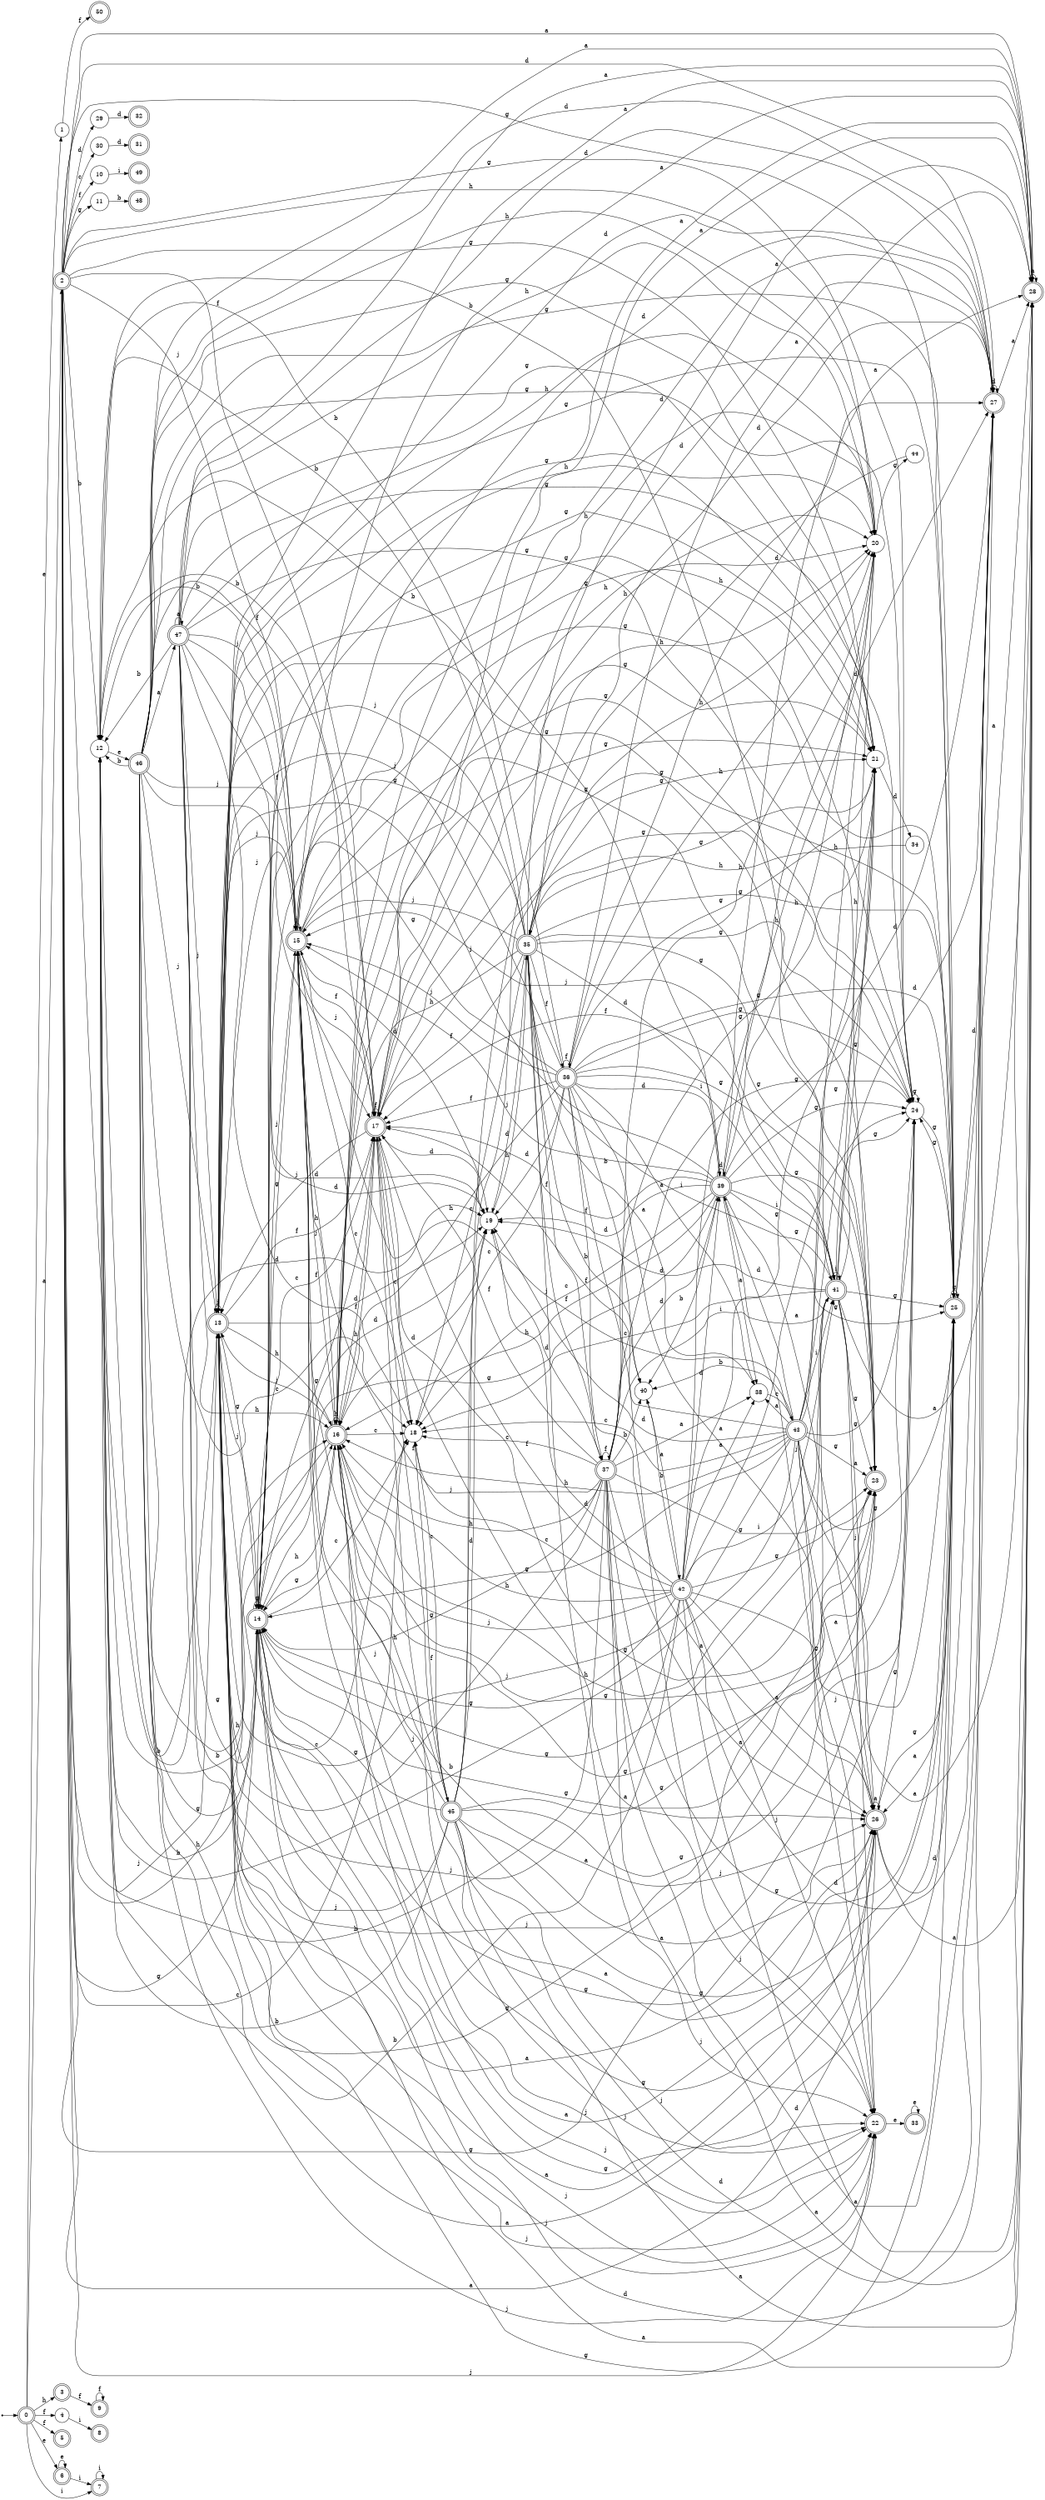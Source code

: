 digraph finite_state_machine {
rankdir=LR;
size="20,20";
node [shape = point]; "dummy0"
node [shape = doublecircle]; "0";"dummy0" -> "0";
node [shape = circle]; "1";
node [shape = doublecircle]; "2";node [shape = doublecircle]; "3";node [shape = circle]; "4";
node [shape = doublecircle]; "5";node [shape = doublecircle]; "6";node [shape = doublecircle]; "7";node [shape = doublecircle]; "8";node [shape = doublecircle]; "9";node [shape = circle]; "10";
node [shape = circle]; "11";
node [shape = circle]; "12";
node [shape = doublecircle]; "13";node [shape = doublecircle]; "14";node [shape = doublecircle]; "15";node [shape = doublecircle]; "16";node [shape = doublecircle]; "17";node [shape = circle]; "18";
node [shape = circle]; "19";
node [shape = circle]; "20";
node [shape = circle]; "21";
node [shape = doublecircle]; "22";node [shape = doublecircle]; "23";node [shape = circle]; "24";
node [shape = doublecircle]; "25";node [shape = doublecircle]; "26";node [shape = doublecircle]; "27";node [shape = doublecircle]; "28";node [shape = circle]; "29";
node [shape = circle]; "30";
node [shape = doublecircle]; "31";node [shape = doublecircle]; "32";node [shape = doublecircle]; "33";node [shape = circle]; "34";
node [shape = doublecircle]; "35";node [shape = doublecircle]; "36";node [shape = doublecircle]; "37";node [shape = circle]; "38";
node [shape = doublecircle]; "39";node [shape = circle]; "40";
node [shape = doublecircle]; "41";node [shape = doublecircle]; "42";node [shape = doublecircle]; "43";node [shape = circle]; "44";
node [shape = doublecircle]; "45";node [shape = doublecircle]; "46";node [shape = doublecircle]; "47";node [shape = doublecircle]; "48";node [shape = doublecircle]; "49";node [shape = doublecircle]; "50";"0" -> "1" [label = "e"];
 "0" -> "6" [label = "e"];
 "0" -> "2" [label = "a"];
 "0" -> "3" [label = "h"];
 "0" -> "4" [label = "f"];
 "0" -> "5" [label = "f"];
 "0" -> "7" [label = "i"];
 "7" -> "7" [label = "i"];
 "6" -> "6" [label = "e"];
 "6" -> "7" [label = "i"];
 "4" -> "8" [label = "i"];
 "3" -> "9" [label = "f"];
 "9" -> "9" [label = "f"];
 "2" -> "17" [label = "f"];
 "2" -> "10" [label = "f"];
 "2" -> "21" [label = "g"];
 "2" -> "23" [label = "g"];
 "2" -> "24" [label = "g"];
 "2" -> "25" [label = "g"];
 "2" -> "11" [label = "g"];
 "2" -> "14" [label = "g"];
 "2" -> "12" [label = "b"];
 "2" -> "13" [label = "j"];
 "2" -> "22" [label = "j"];
 "2" -> "15" [label = "j"];
 "2" -> "16" [label = "h"];
 "2" -> "20" [label = "h"];
 "2" -> "18" [label = "c"];
 "2" -> "30" [label = "c"];
 "2" -> "27" [label = "d"];
 "2" -> "19" [label = "d"];
 "2" -> "29" [label = "d"];
 "2" -> "26" [label = "a"];
 "2" -> "28" [label = "a"];
 "30" -> "31" [label = "d"];
 "29" -> "32" [label = "d"];
 "28" -> "28" [label = "a"];
 "27" -> "27" [label = "d"];
 "27" -> "28" [label = "a"];
 "26" -> "26" [label = "a"];
 "26" -> "28" [label = "a"];
 "26" -> "24" [label = "g"];
 "26" -> "25" [label = "g"];
 "26" -> "27" [label = "d"];
 "25" -> "24" [label = "g"];
 "25" -> "25" [label = "g"];
 "25" -> "26" [label = "a"];
 "25" -> "28" [label = "a"];
 "25" -> "27" [label = "d"];
 "24" -> "24" [label = "g"];
 "24" -> "25" [label = "g"];
 "22" -> "33" [label = "e"];
 "33" -> "33" [label = "e"];
 "21" -> "34" [label = "d"];
 "34" -> "35" [label = "h"];
 "35" -> "27" [label = "d"];
 "35" -> "19" [label = "d"];
 "35" -> "39" [label = "d"];
 "35" -> "16" [label = "h"];
 "35" -> "20" [label = "h"];
 "35" -> "21" [label = "g"];
 "35" -> "23" [label = "g"];
 "35" -> "24" [label = "g"];
 "35" -> "25" [label = "g"];
 "35" -> "14" [label = "g"];
 "35" -> "17" [label = "f"];
 "35" -> "36" [label = "f"];
 "35" -> "37" [label = "f"];
 "35" -> "26" [label = "a"];
 "35" -> "28" [label = "a"];
 "35" -> "38" [label = "a"];
 "35" -> "40" [label = "b"];
 "35" -> "12" [label = "b"];
 "35" -> "41" [label = "i"];
 "35" -> "13" [label = "j"];
 "35" -> "22" [label = "j"];
 "35" -> "15" [label = "j"];
 "35" -> "18" [label = "c"];
 "41" -> "41" [label = "i"];
 "41" -> "27" [label = "d"];
 "41" -> "19" [label = "d"];
 "41" -> "16" [label = "h"];
 "41" -> "20" [label = "h"];
 "41" -> "21" [label = "g"];
 "41" -> "23" [label = "g"];
 "41" -> "24" [label = "g"];
 "41" -> "25" [label = "g"];
 "41" -> "14" [label = "g"];
 "41" -> "12" [label = "b"];
 "41" -> "13" [label = "j"];
 "41" -> "22" [label = "j"];
 "41" -> "15" [label = "j"];
 "41" -> "17" [label = "f"];
 "41" -> "18" [label = "c"];
 "41" -> "26" [label = "a"];
 "41" -> "28" [label = "a"];
 "40" -> "42" [label = "a"];
 "42" -> "40" [label = "b"];
 "42" -> "12" [label = "b"];
 "42" -> "26" [label = "a"];
 "42" -> "28" [label = "a"];
 "42" -> "38" [label = "a"];
 "42" -> "27" [label = "d"];
 "42" -> "19" [label = "d"];
 "42" -> "39" [label = "d"];
 "42" -> "16" [label = "h"];
 "42" -> "20" [label = "h"];
 "42" -> "21" [label = "g"];
 "42" -> "23" [label = "g"];
 "42" -> "24" [label = "g"];
 "42" -> "25" [label = "g"];
 "42" -> "14" [label = "g"];
 "42" -> "41" [label = "i"];
 "42" -> "13" [label = "j"];
 "42" -> "22" [label = "j"];
 "42" -> "15" [label = "j"];
 "42" -> "17" [label = "f"];
 "42" -> "18" [label = "c"];
 "39" -> "27" [label = "d"];
 "39" -> "19" [label = "d"];
 "39" -> "39" [label = "d"];
 "39" -> "26" [label = "a"];
 "39" -> "28" [label = "a"];
 "39" -> "38" [label = "a"];
 "39" -> "40" [label = "b"];
 "39" -> "12" [label = "b"];
 "39" -> "16" [label = "h"];
 "39" -> "20" [label = "h"];
 "39" -> "21" [label = "g"];
 "39" -> "23" [label = "g"];
 "39" -> "24" [label = "g"];
 "39" -> "25" [label = "g"];
 "39" -> "14" [label = "g"];
 "39" -> "41" [label = "i"];
 "39" -> "13" [label = "j"];
 "39" -> "22" [label = "j"];
 "39" -> "15" [label = "j"];
 "39" -> "17" [label = "f"];
 "39" -> "18" [label = "c"];
 "38" -> "43" [label = "c"];
 "43" -> "26" [label = "a"];
 "43" -> "28" [label = "a"];
 "43" -> "38" [label = "a"];
 "43" -> "27" [label = "d"];
 "43" -> "19" [label = "d"];
 "43" -> "39" [label = "d"];
 "43" -> "40" [label = "b"];
 "43" -> "12" [label = "b"];
 "43" -> "16" [label = "h"];
 "43" -> "20" [label = "h"];
 "43" -> "21" [label = "g"];
 "43" -> "23" [label = "g"];
 "43" -> "24" [label = "g"];
 "43" -> "25" [label = "g"];
 "43" -> "14" [label = "g"];
 "43" -> "41" [label = "i"];
 "43" -> "13" [label = "j"];
 "43" -> "22" [label = "j"];
 "43" -> "15" [label = "j"];
 "43" -> "17" [label = "f"];
 "43" -> "18" [label = "c"];
 "37" -> "17" [label = "f"];
 "37" -> "37" [label = "f"];
 "37" -> "27" [label = "d"];
 "37" -> "19" [label = "d"];
 "37" -> "39" [label = "d"];
 "37" -> "16" [label = "h"];
 "37" -> "20" [label = "h"];
 "37" -> "21" [label = "g"];
 "37" -> "23" [label = "g"];
 "37" -> "24" [label = "g"];
 "37" -> "25" [label = "g"];
 "37" -> "14" [label = "g"];
 "37" -> "26" [label = "a"];
 "37" -> "28" [label = "a"];
 "37" -> "38" [label = "a"];
 "37" -> "40" [label = "b"];
 "37" -> "12" [label = "b"];
 "37" -> "41" [label = "i"];
 "37" -> "13" [label = "j"];
 "37" -> "22" [label = "j"];
 "37" -> "15" [label = "j"];
 "37" -> "18" [label = "c"];
 "36" -> "17" [label = "f"];
 "36" -> "36" [label = "f"];
 "36" -> "37" [label = "f"];
 "36" -> "27" [label = "d"];
 "36" -> "19" [label = "d"];
 "36" -> "39" [label = "d"];
 "36" -> "16" [label = "h"];
 "36" -> "20" [label = "h"];
 "36" -> "21" [label = "g"];
 "36" -> "23" [label = "g"];
 "36" -> "24" [label = "g"];
 "36" -> "25" [label = "g"];
 "36" -> "14" [label = "g"];
 "36" -> "26" [label = "a"];
 "36" -> "28" [label = "a"];
 "36" -> "38" [label = "a"];
 "36" -> "40" [label = "b"];
 "36" -> "12" [label = "b"];
 "36" -> "41" [label = "i"];
 "36" -> "13" [label = "j"];
 "36" -> "22" [label = "j"];
 "36" -> "15" [label = "j"];
 "36" -> "18" [label = "c"];
 "20" -> "44" [label = "g"];
 "44" -> "35" [label = "h"];
 "19" -> "35" [label = "h"];
 "18" -> "45" [label = "f"];
 "45" -> "18" [label = "c"];
 "45" -> "12" [label = "b"];
 "45" -> "13" [label = "j"];
 "45" -> "22" [label = "j"];
 "45" -> "15" [label = "j"];
 "45" -> "21" [label = "g"];
 "45" -> "23" [label = "g"];
 "45" -> "24" [label = "g"];
 "45" -> "25" [label = "g"];
 "45" -> "14" [label = "g"];
 "45" -> "16" [label = "h"];
 "45" -> "20" [label = "h"];
 "45" -> "17" [label = "f"];
 "45" -> "27" [label = "d"];
 "45" -> "19" [label = "d"];
 "45" -> "26" [label = "a"];
 "45" -> "28" [label = "a"];
 "17" -> "17" [label = "f"];
 "17" -> "16" [label = "h"];
 "17" -> "20" [label = "h"];
 "17" -> "12" [label = "b"];
 "17" -> "13" [label = "j"];
 "17" -> "22" [label = "j"];
 "17" -> "15" [label = "j"];
 "17" -> "21" [label = "g"];
 "17" -> "23" [label = "g"];
 "17" -> "24" [label = "g"];
 "17" -> "25" [label = "g"];
 "17" -> "14" [label = "g"];
 "17" -> "18" [label = "c"];
 "17" -> "27" [label = "d"];
 "17" -> "19" [label = "d"];
 "17" -> "26" [label = "a"];
 "17" -> "28" [label = "a"];
 "16" -> "16" [label = "h"];
 "16" -> "20" [label = "h"];
 "16" -> "17" [label = "f"];
 "16" -> "12" [label = "b"];
 "16" -> "13" [label = "j"];
 "16" -> "22" [label = "j"];
 "16" -> "15" [label = "j"];
 "16" -> "21" [label = "g"];
 "16" -> "23" [label = "g"];
 "16" -> "24" [label = "g"];
 "16" -> "25" [label = "g"];
 "16" -> "14" [label = "g"];
 "16" -> "18" [label = "c"];
 "16" -> "27" [label = "d"];
 "16" -> "19" [label = "d"];
 "16" -> "26" [label = "a"];
 "16" -> "28" [label = "a"];
 "15" -> "13" [label = "j"];
 "15" -> "22" [label = "j"];
 "15" -> "15" [label = "j"];
 "15" -> "12" [label = "b"];
 "15" -> "21" [label = "g"];
 "15" -> "23" [label = "g"];
 "15" -> "24" [label = "g"];
 "15" -> "25" [label = "g"];
 "15" -> "14" [label = "g"];
 "15" -> "16" [label = "h"];
 "15" -> "20" [label = "h"];
 "15" -> "17" [label = "f"];
 "15" -> "18" [label = "c"];
 "15" -> "27" [label = "d"];
 "15" -> "19" [label = "d"];
 "15" -> "26" [label = "a"];
 "15" -> "28" [label = "a"];
 "14" -> "21" [label = "g"];
 "14" -> "23" [label = "g"];
 "14" -> "24" [label = "g"];
 "14" -> "25" [label = "g"];
 "14" -> "14" [label = "g"];
 "14" -> "12" [label = "b"];
 "14" -> "13" [label = "j"];
 "14" -> "22" [label = "j"];
 "14" -> "15" [label = "j"];
 "14" -> "16" [label = "h"];
 "14" -> "20" [label = "h"];
 "14" -> "17" [label = "f"];
 "14" -> "18" [label = "c"];
 "14" -> "27" [label = "d"];
 "14" -> "19" [label = "d"];
 "14" -> "26" [label = "a"];
 "14" -> "28" [label = "a"];
 "13" -> "13" [label = "j"];
 "13" -> "22" [label = "j"];
 "13" -> "15" [label = "j"];
 "13" -> "12" [label = "b"];
 "13" -> "21" [label = "g"];
 "13" -> "23" [label = "g"];
 "13" -> "24" [label = "g"];
 "13" -> "25" [label = "g"];
 "13" -> "14" [label = "g"];
 "13" -> "16" [label = "h"];
 "13" -> "20" [label = "h"];
 "13" -> "17" [label = "f"];
 "13" -> "18" [label = "c"];
 "13" -> "27" [label = "d"];
 "13" -> "19" [label = "d"];
 "13" -> "26" [label = "a"];
 "13" -> "28" [label = "a"];
 "12" -> "46" [label = "e"];
 "46" -> "12" [label = "b"];
 "46" -> "26" [label = "a"];
 "46" -> "28" [label = "a"];
 "46" -> "47" [label = "a"];
 "46" -> "13" [label = "j"];
 "46" -> "22" [label = "j"];
 "46" -> "15" [label = "j"];
 "46" -> "21" [label = "g"];
 "46" -> "23" [label = "g"];
 "46" -> "24" [label = "g"];
 "46" -> "25" [label = "g"];
 "46" -> "14" [label = "g"];
 "46" -> "16" [label = "h"];
 "46" -> "20" [label = "h"];
 "46" -> "17" [label = "f"];
 "46" -> "18" [label = "c"];
 "46" -> "27" [label = "d"];
 "46" -> "19" [label = "d"];
 "47" -> "26" [label = "a"];
 "47" -> "28" [label = "a"];
 "47" -> "47" [label = "a"];
 "47" -> "12" [label = "b"];
 "47" -> "13" [label = "j"];
 "47" -> "22" [label = "j"];
 "47" -> "15" [label = "j"];
 "47" -> "21" [label = "g"];
 "47" -> "23" [label = "g"];
 "47" -> "24" [label = "g"];
 "47" -> "25" [label = "g"];
 "47" -> "14" [label = "g"];
 "47" -> "16" [label = "h"];
 "47" -> "20" [label = "h"];
 "47" -> "17" [label = "f"];
 "47" -> "18" [label = "c"];
 "47" -> "27" [label = "d"];
 "47" -> "19" [label = "d"];
 "11" -> "48" [label = "b"];
 "10" -> "49" [label = "i"];
 "1" -> "50" [label = "f"];
 }
